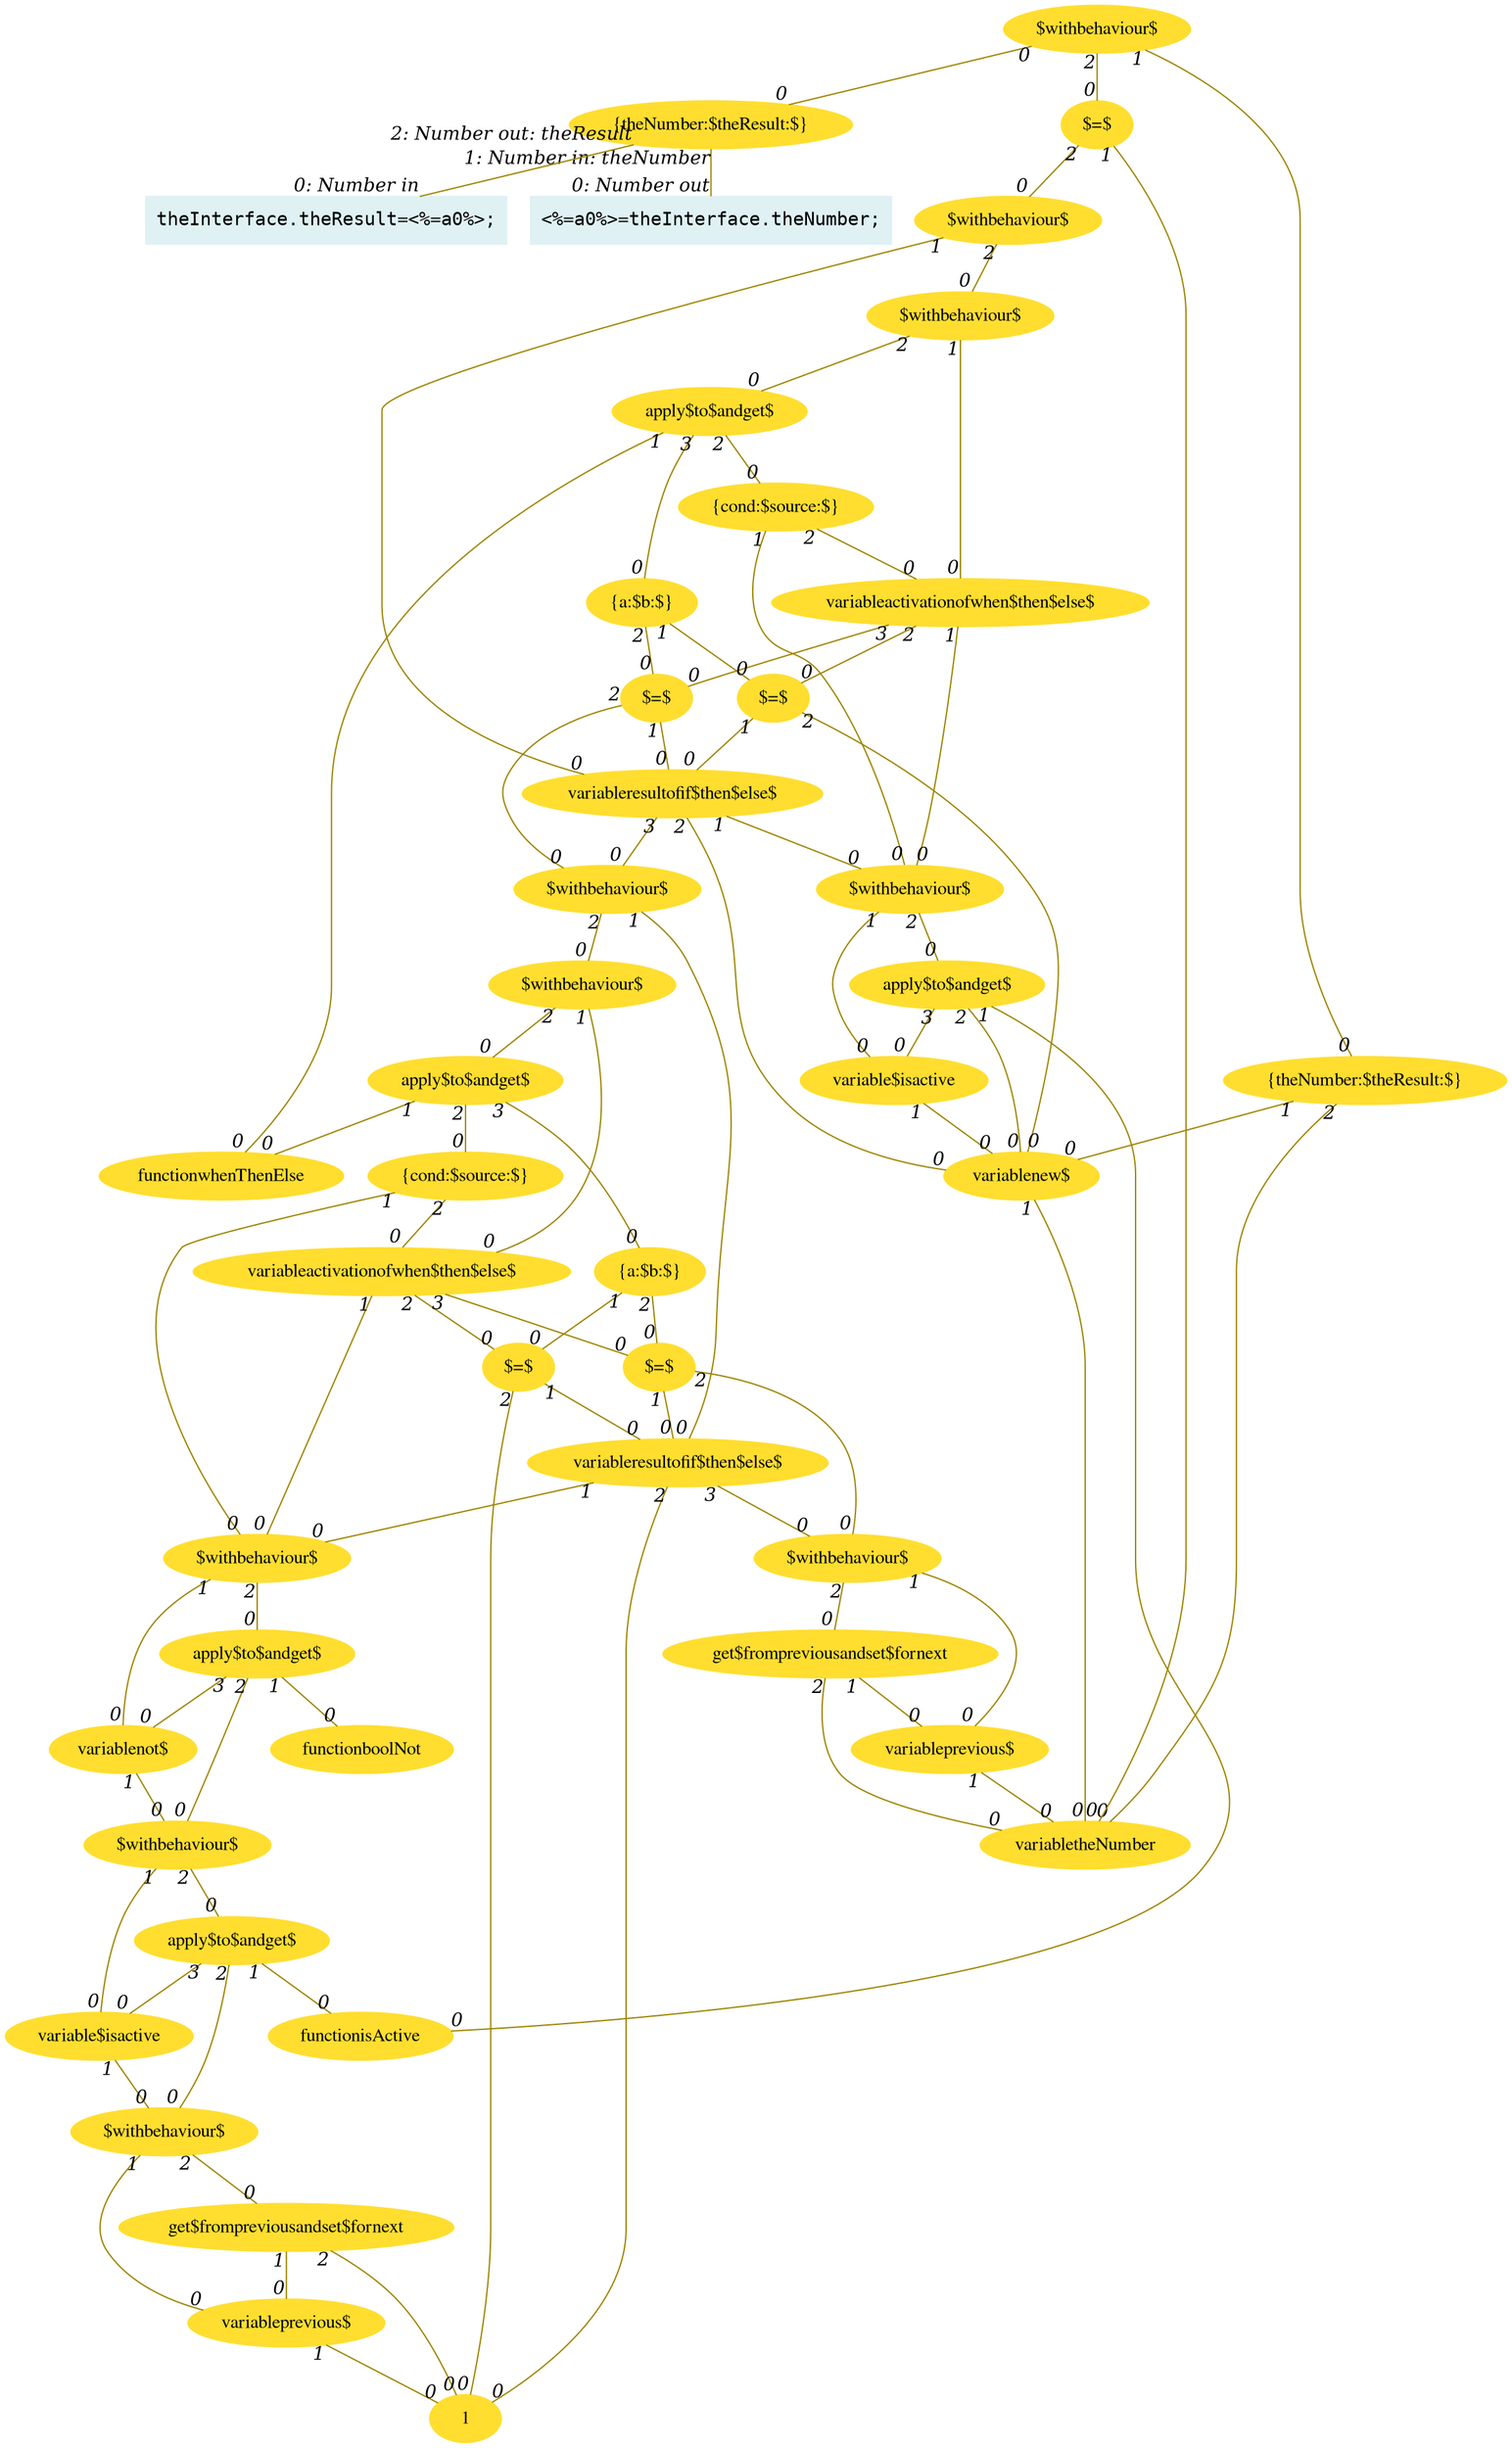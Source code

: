 digraph g{node_4304 [shape="box", style="filled", color="#dff1f2", fontname="Courier", label="<%=a0%>=theInterface.theNumber;
" ]
node_4306 [shape="box", style="filled", color="#dff1f2", fontname="Courier", label="theInterface.theResult=<%=a0%>;
" ]
node_4308 [shape="ellipse", style="filled", color="#ffde2f", fontname="Times", label="{theNumber:$theResult:$}" ]
node_4313 [shape="ellipse", style="filled", color="#ffde2f", fontname="Times", label="variabletheNumber" ]
node_4320 [shape="ellipse", style="filled", color="#ffde2f", fontname="Times", label="variablenew$" ]
node_4327 [shape="ellipse", style="filled", color="#ffde2f", fontname="Times", label="{theNumber:$theResult:$}" ]
node_4331 [shape="ellipse", style="filled", color="#ffde2f", fontname="Times", label="1" ]
node_4336 [shape="ellipse", style="filled", color="#ffde2f", fontname="Times", label="variableprevious$" ]
node_4340 [shape="ellipse", style="filled", color="#ffde2f", fontname="Times", label="get$frompreviousandset$fornext" ]
node_4344 [shape="ellipse", style="filled", color="#ffde2f", fontname="Times", label="$withbehaviour$" ]
node_4349 [shape="ellipse", style="filled", color="#ffde2f", fontname="Times", label="variable$isactive" ]
node_4353 [shape="ellipse", style="filled", color="#ffde2f", fontname="Times", label="functionisActive" ]
node_4356 [shape="ellipse", style="filled", color="#ffde2f", fontname="Times", label="apply$to$andget$" ]
node_4361 [shape="ellipse", style="filled", color="#ffde2f", fontname="Times", label="$withbehaviour$" ]
node_4366 [shape="ellipse", style="filled", color="#ffde2f", fontname="Times", label="variablenot$" ]
node_4370 [shape="ellipse", style="filled", color="#ffde2f", fontname="Times", label="functionboolNot" ]
node_4372 [shape="ellipse", style="filled", color="#ffde2f", fontname="Times", label="apply$to$andget$" ]
node_4377 [shape="ellipse", style="filled", color="#ffde2f", fontname="Times", label="$withbehaviour$" ]
node_4383 [shape="ellipse", style="filled", color="#ffde2f", fontname="Times", label="variableprevious$" ]
node_4387 [shape="ellipse", style="filled", color="#ffde2f", fontname="Times", label="get$frompreviousandset$fornext" ]
node_4391 [shape="ellipse", style="filled", color="#ffde2f", fontname="Times", label="$withbehaviour$" ]
node_4396 [shape="ellipse", style="filled", color="#ffde2f", fontname="Times", label="variableresultofif$then$else$" ]
node_4403 [shape="ellipse", style="filled", color="#ffde2f", fontname="Times", label="$=$" ]
node_4408 [shape="ellipse", style="filled", color="#ffde2f", fontname="Times", label="$=$" ]
node_4413 [shape="ellipse", style="filled", color="#ffde2f", fontname="Times", label="variableactivationofwhen$then$else$" ]
node_4419 [shape="ellipse", style="filled", color="#ffde2f", fontname="Times", label="functionwhenThenElse" ]
node_4422 [shape="ellipse", style="filled", color="#ffde2f", fontname="Times", label="{cond:$source:$}" ]
node_4426 [shape="ellipse", style="filled", color="#ffde2f", fontname="Times", label="{a:$b:$}" ]
node_4430 [shape="ellipse", style="filled", color="#ffde2f", fontname="Times", label="apply$to$andget$" ]
node_4435 [shape="ellipse", style="filled", color="#ffde2f", fontname="Times", label="$withbehaviour$" ]
node_4439 [shape="ellipse", style="filled", color="#ffde2f", fontname="Times", label="$withbehaviour$" ]
node_4444 [shape="ellipse", style="filled", color="#ffde2f", fontname="Times", label="variable$isactive" ]
node_4448 [shape="ellipse", style="filled", color="#ffde2f", fontname="Times", label="apply$to$andget$" ]
node_4453 [shape="ellipse", style="filled", color="#ffde2f", fontname="Times", label="$withbehaviour$" ]
node_4459 [shape="ellipse", style="filled", color="#ffde2f", fontname="Times", label="variableresultofif$then$else$" ]
node_4466 [shape="ellipse", style="filled", color="#ffde2f", fontname="Times", label="$=$" ]
node_4471 [shape="ellipse", style="filled", color="#ffde2f", fontname="Times", label="$=$" ]
node_4476 [shape="ellipse", style="filled", color="#ffde2f", fontname="Times", label="variableactivationofwhen$then$else$" ]
node_4482 [shape="ellipse", style="filled", color="#ffde2f", fontname="Times", label="{cond:$source:$}" ]
node_4486 [shape="ellipse", style="filled", color="#ffde2f", fontname="Times", label="{a:$b:$}" ]
node_4490 [shape="ellipse", style="filled", color="#ffde2f", fontname="Times", label="apply$to$andget$" ]
node_4495 [shape="ellipse", style="filled", color="#ffde2f", fontname="Times", label="$withbehaviour$" ]
node_4499 [shape="ellipse", style="filled", color="#ffde2f", fontname="Times", label="$withbehaviour$" ]
node_4503 [shape="ellipse", style="filled", color="#ffde2f", fontname="Times", label="$=$" ]
node_4507 [shape="ellipse", style="filled", color="#ffde2f", fontname="Times", label="$withbehaviour$" ]
node_4308 -> node_4304 [dir=none, arrowHead=none, fontname="Times-Italic", arrowsize=1, color="#9d8400", label="",  headlabel="0: Number out", taillabel="1: Number in: theNumber" ]
node_4308 -> node_4306 [dir=none, arrowHead=none, fontname="Times-Italic", arrowsize=1, color="#9d8400", label="",  headlabel="0: Number in", taillabel="2: Number out: theResult" ]
node_4320 -> node_4313 [dir=none, arrowHead=none, fontname="Times-Italic", arrowsize=1, color="#9d8400", label="",  headlabel="0", taillabel="1" ]
node_4327 -> node_4313 [dir=none, arrowHead=none, fontname="Times-Italic", arrowsize=1, color="#9d8400", label="",  headlabel="0", taillabel="2" ]
node_4327 -> node_4320 [dir=none, arrowHead=none, fontname="Times-Italic", arrowsize=1, color="#9d8400", label="",  headlabel="0", taillabel="1" ]
node_4336 -> node_4331 [dir=none, arrowHead=none, fontname="Times-Italic", arrowsize=1, color="#9d8400", label="",  headlabel="0", taillabel="1" ]
node_4340 -> node_4331 [dir=none, arrowHead=none, fontname="Times-Italic", arrowsize=1, color="#9d8400", label="",  headlabel="0", taillabel="2" ]
node_4340 -> node_4336 [dir=none, arrowHead=none, fontname="Times-Italic", arrowsize=1, color="#9d8400", label="",  headlabel="0", taillabel="1" ]
node_4344 -> node_4336 [dir=none, arrowHead=none, fontname="Times-Italic", arrowsize=1, color="#9d8400", label="",  headlabel="0", taillabel="1" ]
node_4344 -> node_4340 [dir=none, arrowHead=none, fontname="Times-Italic", arrowsize=1, color="#9d8400", label="",  headlabel="0", taillabel="2" ]
node_4349 -> node_4344 [dir=none, arrowHead=none, fontname="Times-Italic", arrowsize=1, color="#9d8400", label="",  headlabel="0", taillabel="1" ]
node_4356 -> node_4344 [dir=none, arrowHead=none, fontname="Times-Italic", arrowsize=1, color="#9d8400", label="",  headlabel="0", taillabel="2" ]
node_4356 -> node_4349 [dir=none, arrowHead=none, fontname="Times-Italic", arrowsize=1, color="#9d8400", label="",  headlabel="0", taillabel="3" ]
node_4356 -> node_4353 [dir=none, arrowHead=none, fontname="Times-Italic", arrowsize=1, color="#9d8400", label="",  headlabel="0", taillabel="1" ]
node_4361 -> node_4349 [dir=none, arrowHead=none, fontname="Times-Italic", arrowsize=1, color="#9d8400", label="",  headlabel="0", taillabel="1" ]
node_4361 -> node_4356 [dir=none, arrowHead=none, fontname="Times-Italic", arrowsize=1, color="#9d8400", label="",  headlabel="0", taillabel="2" ]
node_4366 -> node_4361 [dir=none, arrowHead=none, fontname="Times-Italic", arrowsize=1, color="#9d8400", label="",  headlabel="0", taillabel="1" ]
node_4372 -> node_4361 [dir=none, arrowHead=none, fontname="Times-Italic", arrowsize=1, color="#9d8400", label="",  headlabel="0", taillabel="2" ]
node_4372 -> node_4366 [dir=none, arrowHead=none, fontname="Times-Italic", arrowsize=1, color="#9d8400", label="",  headlabel="0", taillabel="3" ]
node_4372 -> node_4370 [dir=none, arrowHead=none, fontname="Times-Italic", arrowsize=1, color="#9d8400", label="",  headlabel="0", taillabel="1" ]
node_4377 -> node_4366 [dir=none, arrowHead=none, fontname="Times-Italic", arrowsize=1, color="#9d8400", label="",  headlabel="0", taillabel="1" ]
node_4377 -> node_4372 [dir=none, arrowHead=none, fontname="Times-Italic", arrowsize=1, color="#9d8400", label="",  headlabel="0", taillabel="2" ]
node_4383 -> node_4313 [dir=none, arrowHead=none, fontname="Times-Italic", arrowsize=1, color="#9d8400", label="",  headlabel="0", taillabel="1" ]
node_4387 -> node_4313 [dir=none, arrowHead=none, fontname="Times-Italic", arrowsize=1, color="#9d8400", label="",  headlabel="0", taillabel="2" ]
node_4387 -> node_4383 [dir=none, arrowHead=none, fontname="Times-Italic", arrowsize=1, color="#9d8400", label="",  headlabel="0", taillabel="1" ]
node_4391 -> node_4383 [dir=none, arrowHead=none, fontname="Times-Italic", arrowsize=1, color="#9d8400", label="",  headlabel="0", taillabel="1" ]
node_4391 -> node_4387 [dir=none, arrowHead=none, fontname="Times-Italic", arrowsize=1, color="#9d8400", label="",  headlabel="0", taillabel="2" ]
node_4396 -> node_4331 [dir=none, arrowHead=none, fontname="Times-Italic", arrowsize=1, color="#9d8400", label="",  headlabel="0", taillabel="2" ]
node_4396 -> node_4377 [dir=none, arrowHead=none, fontname="Times-Italic", arrowsize=1, color="#9d8400", label="",  headlabel="0", taillabel="1" ]
node_4396 -> node_4391 [dir=none, arrowHead=none, fontname="Times-Italic", arrowsize=1, color="#9d8400", label="",  headlabel="0", taillabel="3" ]
node_4403 -> node_4331 [dir=none, arrowHead=none, fontname="Times-Italic", arrowsize=1, color="#9d8400", label="",  headlabel="0", taillabel="2" ]
node_4403 -> node_4396 [dir=none, arrowHead=none, fontname="Times-Italic", arrowsize=1, color="#9d8400", label="",  headlabel="0", taillabel="1" ]
node_4408 -> node_4391 [dir=none, arrowHead=none, fontname="Times-Italic", arrowsize=1, color="#9d8400", label="",  headlabel="0", taillabel="2" ]
node_4408 -> node_4396 [dir=none, arrowHead=none, fontname="Times-Italic", arrowsize=1, color="#9d8400", label="",  headlabel="0", taillabel="1" ]
node_4413 -> node_4377 [dir=none, arrowHead=none, fontname="Times-Italic", arrowsize=1, color="#9d8400", label="",  headlabel="0", taillabel="1" ]
node_4413 -> node_4403 [dir=none, arrowHead=none, fontname="Times-Italic", arrowsize=1, color="#9d8400", label="",  headlabel="0", taillabel="2" ]
node_4413 -> node_4408 [dir=none, arrowHead=none, fontname="Times-Italic", arrowsize=1, color="#9d8400", label="",  headlabel="0", taillabel="3" ]
node_4422 -> node_4377 [dir=none, arrowHead=none, fontname="Times-Italic", arrowsize=1, color="#9d8400", label="",  headlabel="0", taillabel="1" ]
node_4422 -> node_4413 [dir=none, arrowHead=none, fontname="Times-Italic", arrowsize=1, color="#9d8400", label="",  headlabel="0", taillabel="2" ]
node_4426 -> node_4403 [dir=none, arrowHead=none, fontname="Times-Italic", arrowsize=1, color="#9d8400", label="",  headlabel="0", taillabel="1" ]
node_4426 -> node_4408 [dir=none, arrowHead=none, fontname="Times-Italic", arrowsize=1, color="#9d8400", label="",  headlabel="0", taillabel="2" ]
node_4430 -> node_4419 [dir=none, arrowHead=none, fontname="Times-Italic", arrowsize=1, color="#9d8400", label="",  headlabel="0", taillabel="1" ]
node_4430 -> node_4422 [dir=none, arrowHead=none, fontname="Times-Italic", arrowsize=1, color="#9d8400", label="",  headlabel="0", taillabel="2" ]
node_4430 -> node_4426 [dir=none, arrowHead=none, fontname="Times-Italic", arrowsize=1, color="#9d8400", label="",  headlabel="0", taillabel="3" ]
node_4435 -> node_4413 [dir=none, arrowHead=none, fontname="Times-Italic", arrowsize=1, color="#9d8400", label="",  headlabel="0", taillabel="1" ]
node_4435 -> node_4430 [dir=none, arrowHead=none, fontname="Times-Italic", arrowsize=1, color="#9d8400", label="",  headlabel="0", taillabel="2" ]
node_4439 -> node_4396 [dir=none, arrowHead=none, fontname="Times-Italic", arrowsize=1, color="#9d8400", label="",  headlabel="0", taillabel="1" ]
node_4439 -> node_4435 [dir=none, arrowHead=none, fontname="Times-Italic", arrowsize=1, color="#9d8400", label="",  headlabel="0", taillabel="2" ]
node_4444 -> node_4320 [dir=none, arrowHead=none, fontname="Times-Italic", arrowsize=1, color="#9d8400", label="",  headlabel="0", taillabel="1" ]
node_4448 -> node_4320 [dir=none, arrowHead=none, fontname="Times-Italic", arrowsize=1, color="#9d8400", label="",  headlabel="0", taillabel="2" ]
node_4448 -> node_4353 [dir=none, arrowHead=none, fontname="Times-Italic", arrowsize=1, color="#9d8400", label="",  headlabel="0", taillabel="1" ]
node_4448 -> node_4444 [dir=none, arrowHead=none, fontname="Times-Italic", arrowsize=1, color="#9d8400", label="",  headlabel="0", taillabel="3" ]
node_4453 -> node_4444 [dir=none, arrowHead=none, fontname="Times-Italic", arrowsize=1, color="#9d8400", label="",  headlabel="0", taillabel="1" ]
node_4453 -> node_4448 [dir=none, arrowHead=none, fontname="Times-Italic", arrowsize=1, color="#9d8400", label="",  headlabel="0", taillabel="2" ]
node_4459 -> node_4320 [dir=none, arrowHead=none, fontname="Times-Italic", arrowsize=1, color="#9d8400", label="",  headlabel="0", taillabel="2" ]
node_4459 -> node_4439 [dir=none, arrowHead=none, fontname="Times-Italic", arrowsize=1, color="#9d8400", label="",  headlabel="0", taillabel="3" ]
node_4459 -> node_4453 [dir=none, arrowHead=none, fontname="Times-Italic", arrowsize=1, color="#9d8400", label="",  headlabel="0", taillabel="1" ]
node_4466 -> node_4320 [dir=none, arrowHead=none, fontname="Times-Italic", arrowsize=1, color="#9d8400", label="",  headlabel="0", taillabel="2" ]
node_4466 -> node_4459 [dir=none, arrowHead=none, fontname="Times-Italic", arrowsize=1, color="#9d8400", label="",  headlabel="0", taillabel="1" ]
node_4471 -> node_4439 [dir=none, arrowHead=none, fontname="Times-Italic", arrowsize=1, color="#9d8400", label="",  headlabel="0", taillabel="2" ]
node_4471 -> node_4459 [dir=none, arrowHead=none, fontname="Times-Italic", arrowsize=1, color="#9d8400", label="",  headlabel="0", taillabel="1" ]
node_4476 -> node_4453 [dir=none, arrowHead=none, fontname="Times-Italic", arrowsize=1, color="#9d8400", label="",  headlabel="0", taillabel="1" ]
node_4476 -> node_4466 [dir=none, arrowHead=none, fontname="Times-Italic", arrowsize=1, color="#9d8400", label="",  headlabel="0", taillabel="2" ]
node_4476 -> node_4471 [dir=none, arrowHead=none, fontname="Times-Italic", arrowsize=1, color="#9d8400", label="",  headlabel="0", taillabel="3" ]
node_4482 -> node_4453 [dir=none, arrowHead=none, fontname="Times-Italic", arrowsize=1, color="#9d8400", label="",  headlabel="0", taillabel="1" ]
node_4482 -> node_4476 [dir=none, arrowHead=none, fontname="Times-Italic", arrowsize=1, color="#9d8400", label="",  headlabel="0", taillabel="2" ]
node_4486 -> node_4466 [dir=none, arrowHead=none, fontname="Times-Italic", arrowsize=1, color="#9d8400", label="",  headlabel="0", taillabel="1" ]
node_4486 -> node_4471 [dir=none, arrowHead=none, fontname="Times-Italic", arrowsize=1, color="#9d8400", label="",  headlabel="0", taillabel="2" ]
node_4490 -> node_4419 [dir=none, arrowHead=none, fontname="Times-Italic", arrowsize=1, color="#9d8400", label="",  headlabel="0", taillabel="1" ]
node_4490 -> node_4482 [dir=none, arrowHead=none, fontname="Times-Italic", arrowsize=1, color="#9d8400", label="",  headlabel="0", taillabel="2" ]
node_4490 -> node_4486 [dir=none, arrowHead=none, fontname="Times-Italic", arrowsize=1, color="#9d8400", label="",  headlabel="0", taillabel="3" ]
node_4495 -> node_4476 [dir=none, arrowHead=none, fontname="Times-Italic", arrowsize=1, color="#9d8400", label="",  headlabel="0", taillabel="1" ]
node_4495 -> node_4490 [dir=none, arrowHead=none, fontname="Times-Italic", arrowsize=1, color="#9d8400", label="",  headlabel="0", taillabel="2" ]
node_4499 -> node_4459 [dir=none, arrowHead=none, fontname="Times-Italic", arrowsize=1, color="#9d8400", label="",  headlabel="0", taillabel="1" ]
node_4499 -> node_4495 [dir=none, arrowHead=none, fontname="Times-Italic", arrowsize=1, color="#9d8400", label="",  headlabel="0", taillabel="2" ]
node_4503 -> node_4313 [dir=none, arrowHead=none, fontname="Times-Italic", arrowsize=1, color="#9d8400", label="",  headlabel="0", taillabel="1" ]
node_4503 -> node_4499 [dir=none, arrowHead=none, fontname="Times-Italic", arrowsize=1, color="#9d8400", label="",  headlabel="0", taillabel="2" ]
node_4507 -> node_4327 [dir=none, arrowHead=none, fontname="Times-Italic", arrowsize=1, color="#9d8400", label="",  headlabel="0", taillabel="1" ]
node_4507 -> node_4503 [dir=none, arrowHead=none, fontname="Times-Italic", arrowsize=1, color="#9d8400", label="",  headlabel="0", taillabel="2" ]
node_4507 -> node_4308 [dir=none, arrowHead=none, fontname="Times-Italic", arrowsize=1, color="#9d8400", label="",  headlabel="0", taillabel="0" ]
}